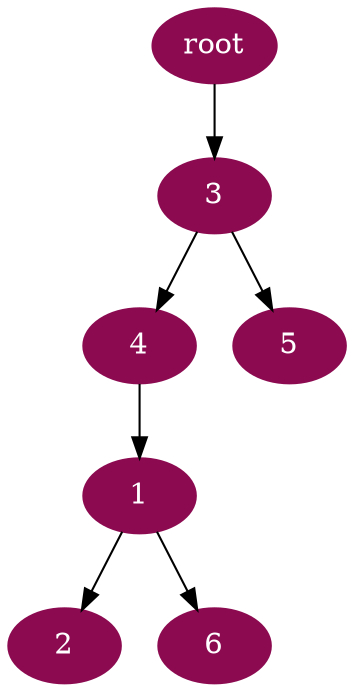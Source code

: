 digraph G {
node [color=deeppink4, style=filled, fontcolor=white];
4 -> 1;
1 -> 2;
"root" -> 3;
3 -> 4;
3 -> 5;
1 -> 6;
}
